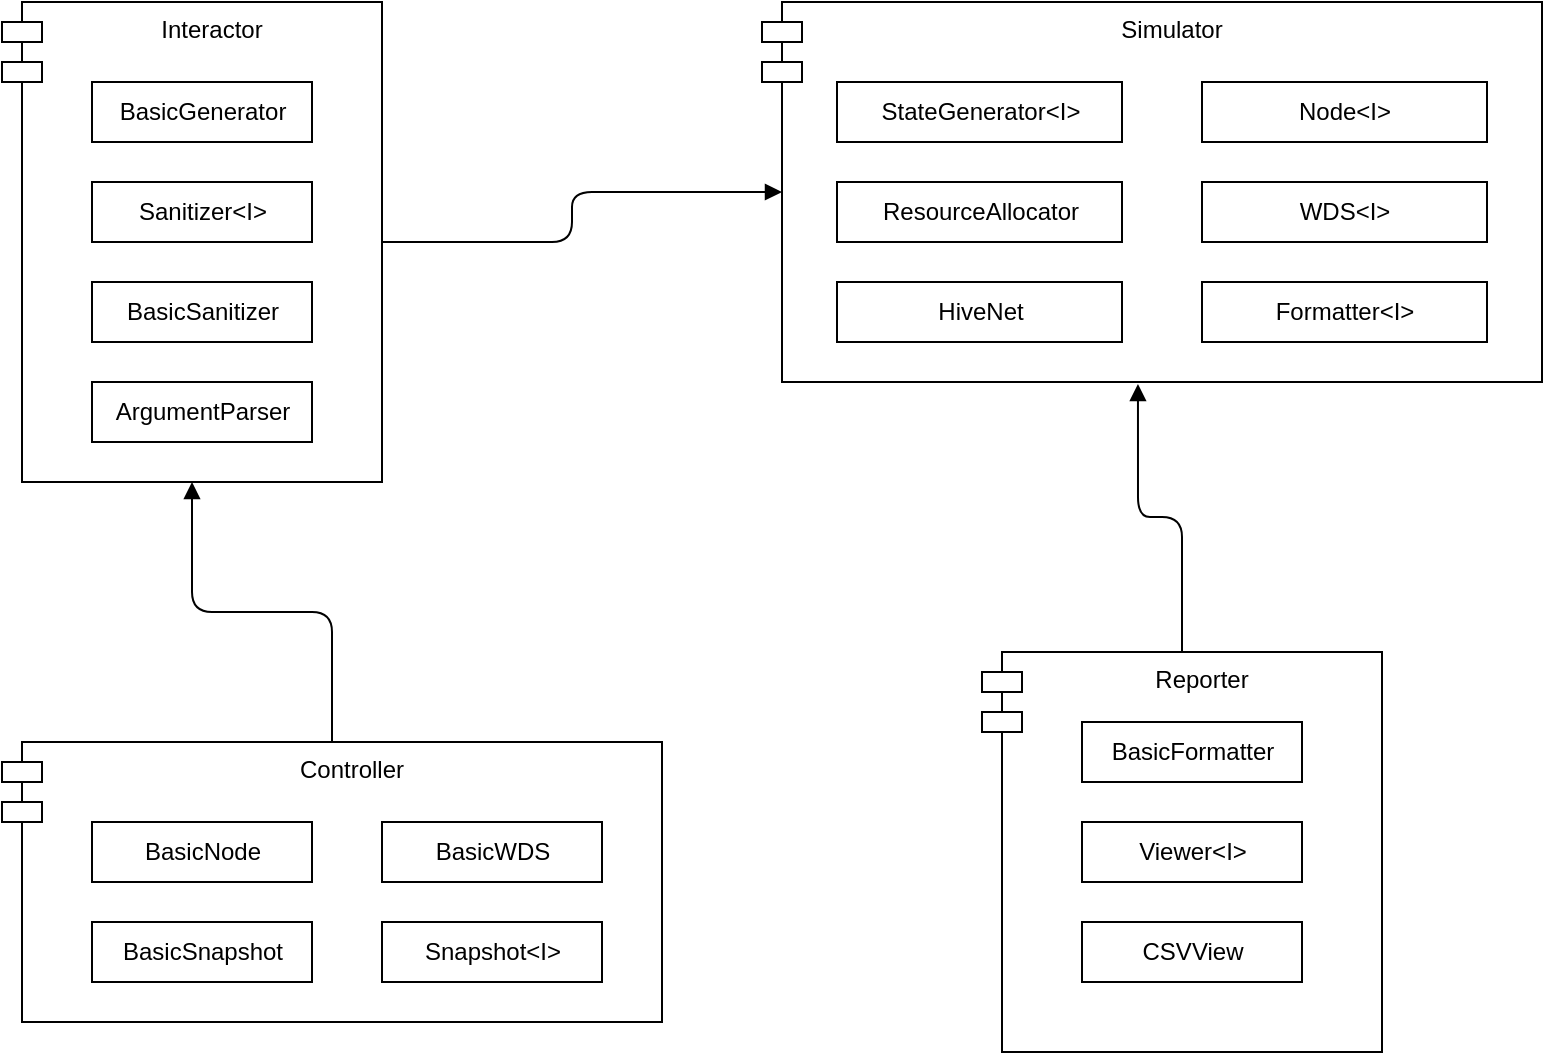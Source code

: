 <mxfile version="12.8.8" type="github"><diagram name="Page-1" id="6133507b-19e7-1e82-6fc7-422aa6c4b21f"><mxGraphModel dx="1422" dy="771" grid="1" gridSize="10" guides="1" tooltips="1" connect="1" arrows="1" fold="1" page="1" pageScale="1" pageWidth="1100" pageHeight="850" background="#ffffff" math="0" shadow="0"><root><mxCell id="0"/><mxCell id="1" parent="0"/><mxCell id="VfxA0ULMO3mHmfpXdT4r-4" value="Interactor" style="shape=module;align=left;spacingLeft=20;align=center;verticalAlign=top;" vertex="1" parent="1"><mxGeometry x="130" y="140" width="190" height="240" as="geometry"/></mxCell><mxCell id="VfxA0ULMO3mHmfpXdT4r-5" value="BasicGenerator" style="html=1;" vertex="1" parent="1"><mxGeometry x="175" y="180" width="110" height="30" as="geometry"/></mxCell><mxCell id="VfxA0ULMO3mHmfpXdT4r-6" value="Sanitizer&amp;lt;I&amp;gt;" style="html=1;" vertex="1" parent="1"><mxGeometry x="175" y="230" width="110" height="30" as="geometry"/></mxCell><mxCell id="VfxA0ULMO3mHmfpXdT4r-7" value="BasicSanitizer" style="html=1;" vertex="1" parent="1"><mxGeometry x="175" y="280" width="110" height="30" as="geometry"/></mxCell><mxCell id="VfxA0ULMO3mHmfpXdT4r-8" value="ArgumentParser" style="html=1;" vertex="1" parent="1"><mxGeometry x="175" y="330" width="110" height="30" as="geometry"/></mxCell><mxCell id="VfxA0ULMO3mHmfpXdT4r-10" value="Simulator" style="shape=module;align=left;spacingLeft=20;align=center;verticalAlign=top;" vertex="1" parent="1"><mxGeometry x="510" y="140" width="390" height="190" as="geometry"/></mxCell><mxCell id="VfxA0ULMO3mHmfpXdT4r-11" value="StateGenerator&amp;lt;I&amp;gt;" style="html=1;" vertex="1" parent="1"><mxGeometry x="547.5" y="180" width="142.5" height="30" as="geometry"/></mxCell><mxCell id="VfxA0ULMO3mHmfpXdT4r-15" value="ResourceAllocator" style="html=1;" vertex="1" parent="1"><mxGeometry x="547.5" y="230" width="142.5" height="30" as="geometry"/></mxCell><mxCell id="VfxA0ULMO3mHmfpXdT4r-16" value="HiveNet" style="html=1;" vertex="1" parent="1"><mxGeometry x="547.5" y="280" width="142.5" height="30" as="geometry"/></mxCell><mxCell id="VfxA0ULMO3mHmfpXdT4r-17" value="WDS&amp;lt;I&amp;gt;" style="html=1;" vertex="1" parent="1"><mxGeometry x="730" y="230" width="142.5" height="30" as="geometry"/></mxCell><mxCell id="VfxA0ULMO3mHmfpXdT4r-18" value="Node&amp;lt;I&amp;gt;" style="html=1;" vertex="1" parent="1"><mxGeometry x="730" y="180" width="142.5" height="30" as="geometry"/></mxCell><mxCell id="VfxA0ULMO3mHmfpXdT4r-19" value="Controller" style="shape=module;align=left;spacingLeft=20;align=center;verticalAlign=top;" vertex="1" parent="1"><mxGeometry x="130" y="510" width="330" height="140" as="geometry"/></mxCell><mxCell id="VfxA0ULMO3mHmfpXdT4r-20" value="BasicNode" style="html=1;" vertex="1" parent="1"><mxGeometry x="175" y="550" width="110" height="30" as="geometry"/></mxCell><mxCell id="VfxA0ULMO3mHmfpXdT4r-21" value="BasicSnapshot" style="html=1;" vertex="1" parent="1"><mxGeometry x="175" y="600" width="110" height="30" as="geometry"/></mxCell><mxCell id="VfxA0ULMO3mHmfpXdT4r-22" value="BasicWDS" style="html=1;" vertex="1" parent="1"><mxGeometry x="320" y="550" width="110" height="30" as="geometry"/></mxCell><mxCell id="VfxA0ULMO3mHmfpXdT4r-23" value="Snapshot&amp;lt;I&amp;gt;" style="html=1;" vertex="1" parent="1"><mxGeometry x="320" y="600" width="110" height="30" as="geometry"/></mxCell><mxCell id="VfxA0ULMO3mHmfpXdT4r-25" value="Reporter" style="shape=module;align=left;spacingLeft=20;align=center;verticalAlign=top;" vertex="1" parent="1"><mxGeometry x="620" y="465" width="200" height="200" as="geometry"/></mxCell><mxCell id="VfxA0ULMO3mHmfpXdT4r-26" value="BasicFormatter" style="html=1;" vertex="1" parent="1"><mxGeometry x="670" y="500" width="110" height="30" as="geometry"/></mxCell><mxCell id="VfxA0ULMO3mHmfpXdT4r-28" value="Formatter&amp;lt;I&amp;gt;" style="html=1;" vertex="1" parent="1"><mxGeometry x="730" y="280" width="142.5" height="30" as="geometry"/></mxCell><mxCell id="VfxA0ULMO3mHmfpXdT4r-30" value="" style="endArrow=block;endFill=1;html=1;edgeStyle=orthogonalEdgeStyle;align=left;verticalAlign=top;exitX=1;exitY=0.5;exitDx=0;exitDy=0;entryX=0;entryY=0.5;entryDx=10;entryDy=0;entryPerimeter=0;" edge="1" parent="1" source="VfxA0ULMO3mHmfpXdT4r-4" target="VfxA0ULMO3mHmfpXdT4r-10"><mxGeometry x="-1" relative="1" as="geometry"><mxPoint x="370" y="380" as="sourcePoint"/><mxPoint x="530" y="380" as="targetPoint"/></mxGeometry></mxCell><mxCell id="VfxA0ULMO3mHmfpXdT4r-31" value="" style="resizable=0;html=1;align=left;verticalAlign=bottom;labelBackgroundColor=#ffffff;fontSize=10;" connectable="0" vertex="1" parent="VfxA0ULMO3mHmfpXdT4r-30"><mxGeometry x="-1" relative="1" as="geometry"/></mxCell><mxCell id="VfxA0ULMO3mHmfpXdT4r-32" value="" style="endArrow=block;endFill=1;html=1;edgeStyle=orthogonalEdgeStyle;align=left;verticalAlign=top;entryX=0.5;entryY=1;entryDx=0;entryDy=0;exitX=0.5;exitY=0;exitDx=0;exitDy=0;" edge="1" parent="1" source="VfxA0ULMO3mHmfpXdT4r-19" target="VfxA0ULMO3mHmfpXdT4r-4"><mxGeometry x="-1" relative="1" as="geometry"><mxPoint x="360" y="450" as="sourcePoint"/><mxPoint x="530" y="380" as="targetPoint"/></mxGeometry></mxCell><mxCell id="VfxA0ULMO3mHmfpXdT4r-33" value="" style="resizable=0;html=1;align=left;verticalAlign=bottom;labelBackgroundColor=#ffffff;fontSize=10;" connectable="0" vertex="1" parent="VfxA0ULMO3mHmfpXdT4r-32"><mxGeometry x="-1" relative="1" as="geometry"/></mxCell><mxCell id="VfxA0ULMO3mHmfpXdT4r-34" value="" style="endArrow=block;endFill=1;html=1;edgeStyle=orthogonalEdgeStyle;align=left;verticalAlign=top;entryX=0.482;entryY=1.005;entryDx=0;entryDy=0;entryPerimeter=0;exitX=0.5;exitY=0;exitDx=0;exitDy=0;" edge="1" parent="1" source="VfxA0ULMO3mHmfpXdT4r-25" target="VfxA0ULMO3mHmfpXdT4r-10"><mxGeometry x="-1" relative="1" as="geometry"><mxPoint x="910" y="400" as="sourcePoint"/><mxPoint x="530" y="380" as="targetPoint"/></mxGeometry></mxCell><mxCell id="VfxA0ULMO3mHmfpXdT4r-35" value="" style="resizable=0;html=1;align=left;verticalAlign=bottom;labelBackgroundColor=#ffffff;fontSize=10;" connectable="0" vertex="1" parent="VfxA0ULMO3mHmfpXdT4r-34"><mxGeometry x="-1" relative="1" as="geometry"/></mxCell><mxCell id="VfxA0ULMO3mHmfpXdT4r-36" value="Viewer&amp;lt;I&amp;gt;" style="html=1;" vertex="1" parent="1"><mxGeometry x="670" y="550" width="110" height="30" as="geometry"/></mxCell><mxCell id="VfxA0ULMO3mHmfpXdT4r-37" value="CSVView" style="html=1;" vertex="1" parent="1"><mxGeometry x="670" y="600" width="110" height="30" as="geometry"/></mxCell></root></mxGraphModel></diagram></mxfile>